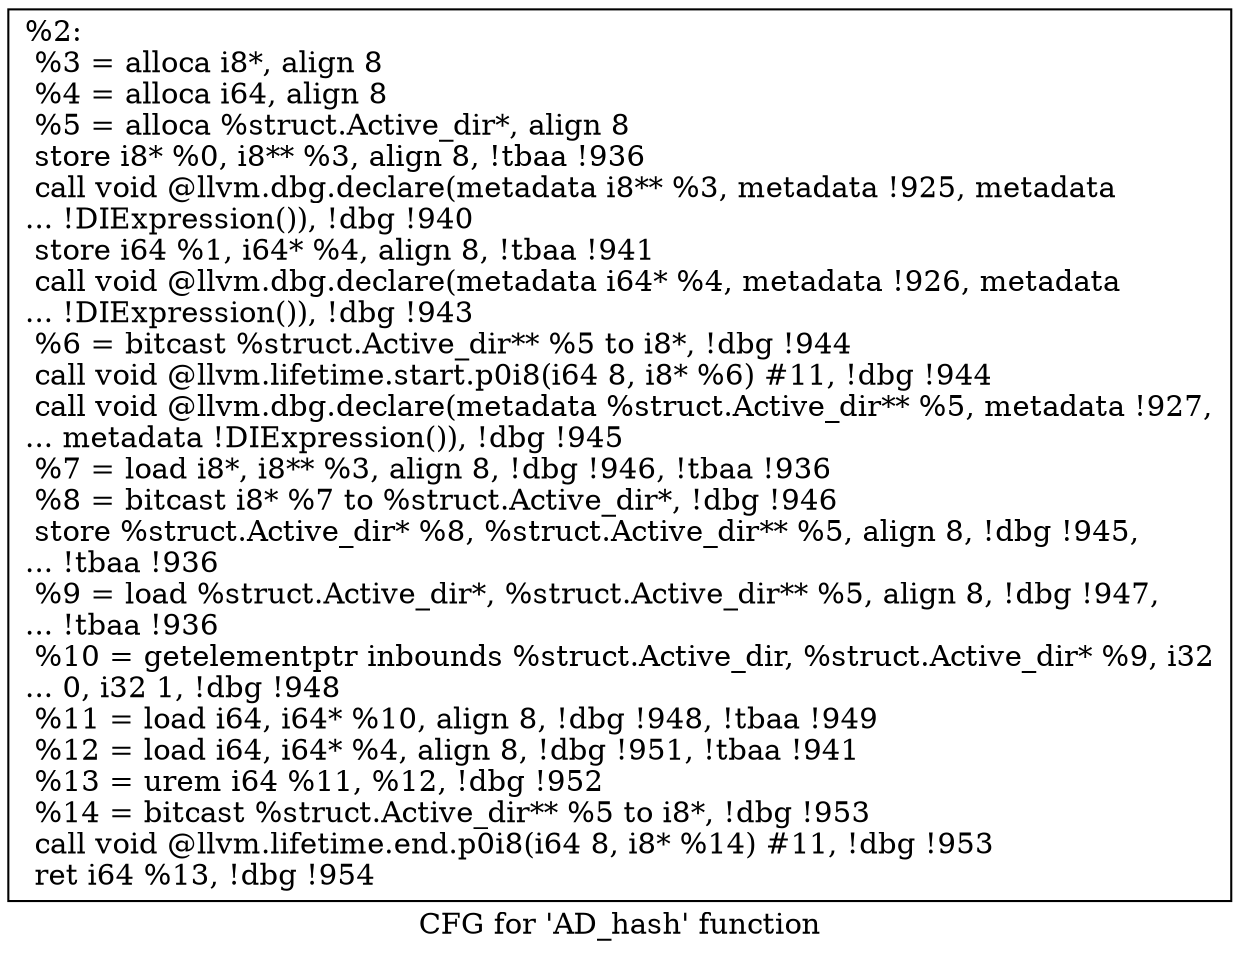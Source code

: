 digraph "CFG for 'AD_hash' function" {
	label="CFG for 'AD_hash' function";

	Node0x23c7040 [shape=record,label="{%2:\l  %3 = alloca i8*, align 8\l  %4 = alloca i64, align 8\l  %5 = alloca %struct.Active_dir*, align 8\l  store i8* %0, i8** %3, align 8, !tbaa !936\l  call void @llvm.dbg.declare(metadata i8** %3, metadata !925, metadata\l... !DIExpression()), !dbg !940\l  store i64 %1, i64* %4, align 8, !tbaa !941\l  call void @llvm.dbg.declare(metadata i64* %4, metadata !926, metadata\l... !DIExpression()), !dbg !943\l  %6 = bitcast %struct.Active_dir** %5 to i8*, !dbg !944\l  call void @llvm.lifetime.start.p0i8(i64 8, i8* %6) #11, !dbg !944\l  call void @llvm.dbg.declare(metadata %struct.Active_dir** %5, metadata !927,\l... metadata !DIExpression()), !dbg !945\l  %7 = load i8*, i8** %3, align 8, !dbg !946, !tbaa !936\l  %8 = bitcast i8* %7 to %struct.Active_dir*, !dbg !946\l  store %struct.Active_dir* %8, %struct.Active_dir** %5, align 8, !dbg !945,\l... !tbaa !936\l  %9 = load %struct.Active_dir*, %struct.Active_dir** %5, align 8, !dbg !947,\l... !tbaa !936\l  %10 = getelementptr inbounds %struct.Active_dir, %struct.Active_dir* %9, i32\l... 0, i32 1, !dbg !948\l  %11 = load i64, i64* %10, align 8, !dbg !948, !tbaa !949\l  %12 = load i64, i64* %4, align 8, !dbg !951, !tbaa !941\l  %13 = urem i64 %11, %12, !dbg !952\l  %14 = bitcast %struct.Active_dir** %5 to i8*, !dbg !953\l  call void @llvm.lifetime.end.p0i8(i64 8, i8* %14) #11, !dbg !953\l  ret i64 %13, !dbg !954\l}"];
}

